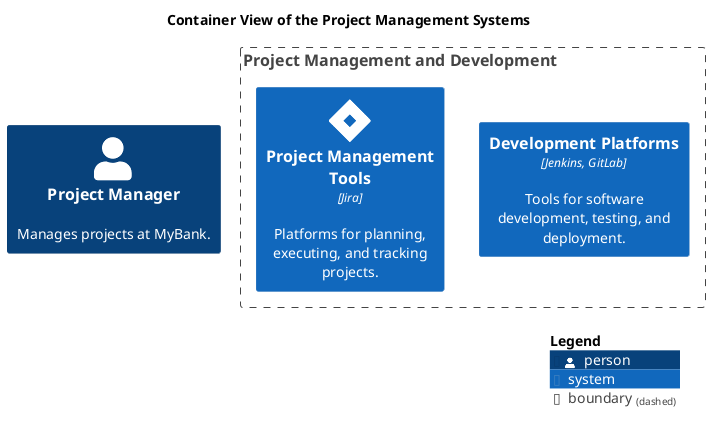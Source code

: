 @startuml container-view
!include <C4/C4_Container.puml>
!include <awslib14/AWSCommon>
!include <awslib14/AWSC4Integration>
!include <azure/AzureCommon>
!include <azure/AzureC4Integration>
!include <tupadr3/common>
!include <tupadr3/font-awesome-5/jira>


LAYOUT_TOP_DOWN()




title Container View of the Project Management Systems
Person(mybank_projectManagement_projectManager, "Project Manager", $descr="Manages projects at MyBank.")
Boundary(mybank_projectManagement_contextBoundary, "Project Management and Development") {
  System(mybank_projectManagement_devPlatforms, "Development Platforms", $descr="Tools for software development, testing, and deployment.", $type="Jenkins, GitLab")
  System(mybank_projectManagement_projectManagementTools, "Project Management Tools", $descr="Platforms for planning, executing, and tracking projects.", $type="Jira", $sprite="jira")
}
SHOW_LEGEND()
@enduml
